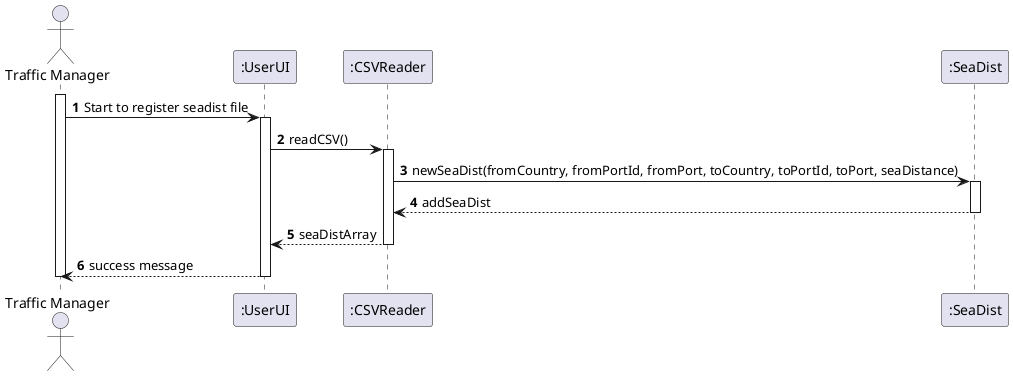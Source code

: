 @startuml
'https://plantuml.com/sequence-diagram

autonumber
actor "Traffic Manager" as traf


participant ":UserUI" as userui
participant ":CSVReader" as csv
participant ":SeaDist" as seadist

activate traf


traf -> userui : Start to register seadist file
activate userui


userui -> csv : readCSV()

activate csv

csv -> seadist : newSeaDist(fromCountry, fromPortId, fromPort, toCountry, toPortId, toPort, seaDistance)
activate seadist
seadist --> csv : addSeaDist
deactivate seadist


csv --> userui : seaDistArray
deactivate csv
userui --> traf : success message
deactivate userui
deactivate traf
@enduml